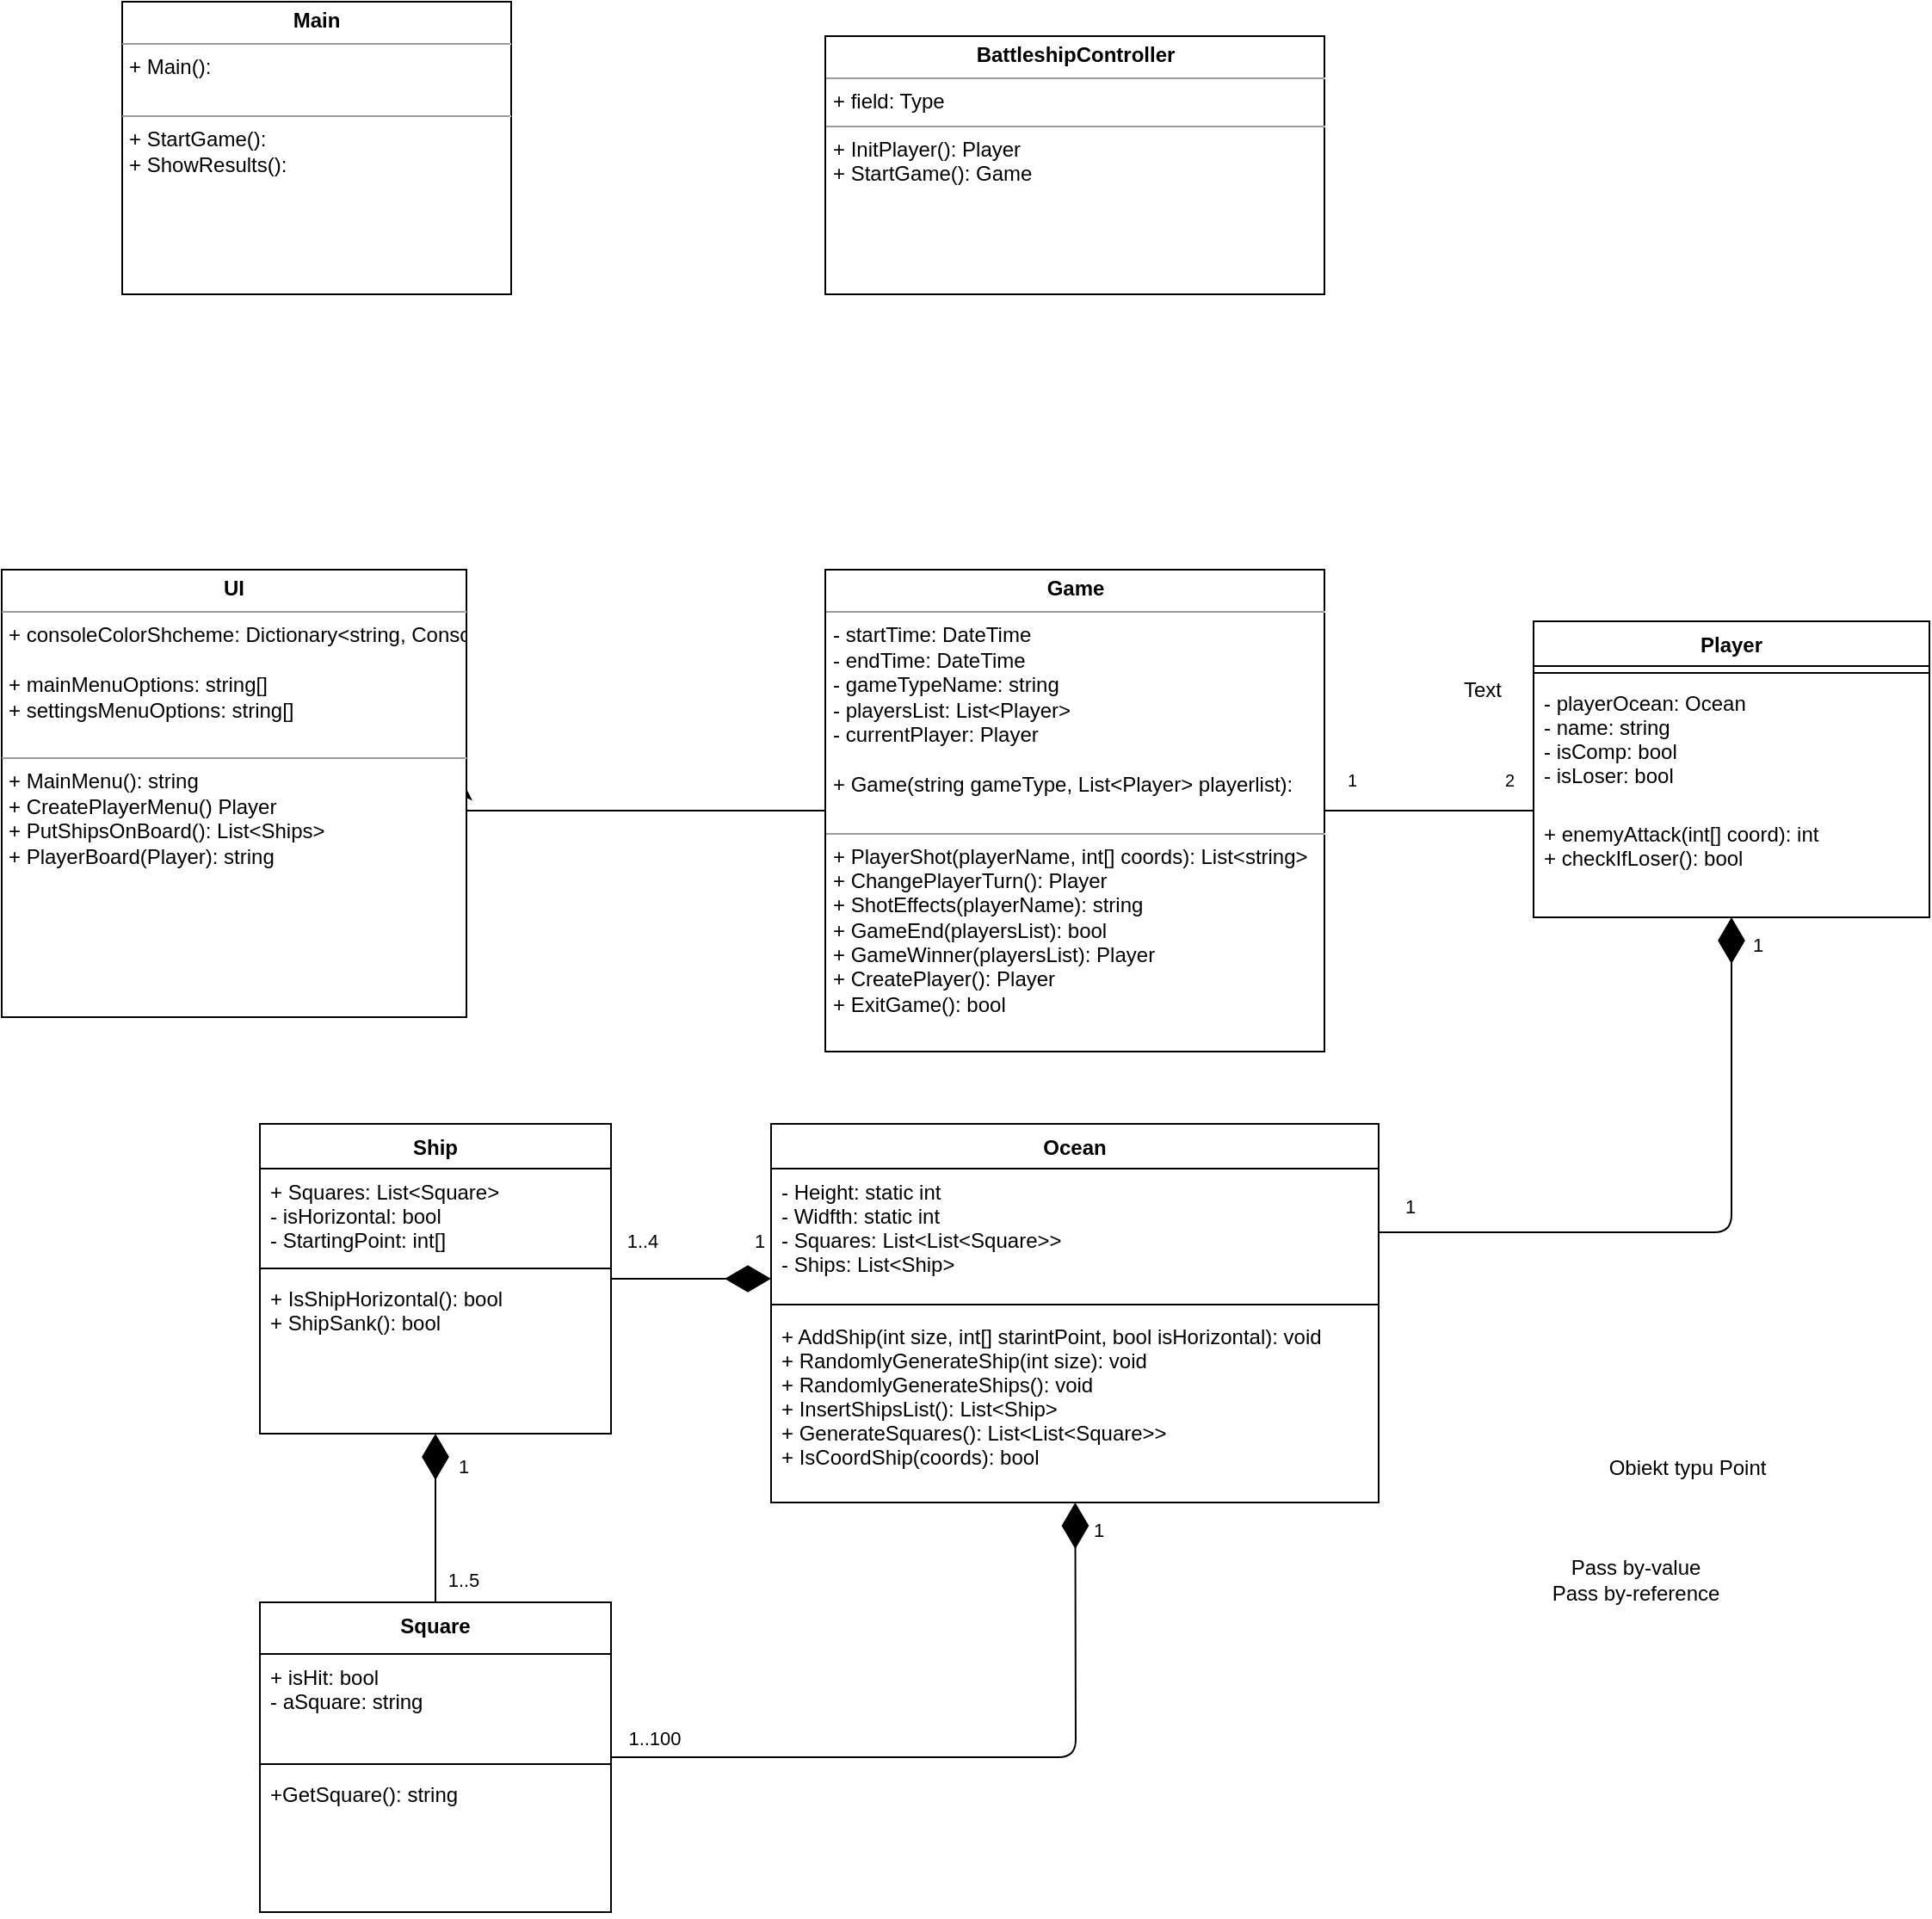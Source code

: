 <mxfile version="13.1.14" type="google"><diagram id="WqYm5joiSSUrJcI7V75g" name="Page-1"><mxGraphModel dx="1646" dy="2041" grid="1" gridSize="10" guides="1" tooltips="1" connect="1" arrows="1" fold="1" page="1" pageScale="1" pageWidth="827" pageHeight="1169" math="0" shadow="0"><root><mxCell id="0"/><mxCell id="1" parent="0"/><mxCell id="n3iTfuI_WsvS8ELYxzIs-18" value="Ocean" style="swimlane;fontStyle=1;align=center;verticalAlign=top;childLayout=stackLayout;horizontal=1;startSize=26;horizontalStack=0;resizeParent=1;resizeParentMax=0;resizeLast=0;collapsible=1;marginBottom=0;" parent="1" vertex="1"><mxGeometry x="587" y="242" width="353" height="220" as="geometry"/></mxCell><mxCell id="n3iTfuI_WsvS8ELYxzIs-19" value="- Height: static int&#xA;- Widfth: static int&#xA;- Squares: List&lt;List&lt;Square&gt;&gt;&#xA;- Ships: List&lt;Ship&gt; &#xA;&#xA;" style="text;strokeColor=none;fillColor=none;align=left;verticalAlign=top;spacingLeft=4;spacingRight=4;overflow=hidden;rotatable=0;points=[[0,0.5],[1,0.5]];portConstraint=eastwest;" parent="n3iTfuI_WsvS8ELYxzIs-18" vertex="1"><mxGeometry y="26" width="353" height="74" as="geometry"/></mxCell><mxCell id="n3iTfuI_WsvS8ELYxzIs-20" value="" style="line;strokeWidth=1;fillColor=none;align=left;verticalAlign=middle;spacingTop=-1;spacingLeft=3;spacingRight=3;rotatable=0;labelPosition=right;points=[];portConstraint=eastwest;" parent="n3iTfuI_WsvS8ELYxzIs-18" vertex="1"><mxGeometry y="100" width="353" height="10" as="geometry"/></mxCell><mxCell id="n3iTfuI_WsvS8ELYxzIs-21" value="+ AddShip(int size, int[] starintPoint, bool isHorizontal): void&#xA;+ RandomlyGenerateShip(int size): void&#xA;+ RandomlyGenerateShips(): void&#xA;+ InsertShipsList(): List&lt;Ship&gt;&#xA;+ GenerateSquares(): List&lt;List&lt;Square&gt;&gt;&#xA;+ IsCoordShip(coords): bool&#xA;&#xA;&#xA;" style="text;strokeColor=none;fillColor=none;align=left;verticalAlign=top;spacingLeft=4;spacingRight=4;overflow=hidden;rotatable=0;points=[[0,0.5],[1,0.5]];portConstraint=eastwest;" parent="n3iTfuI_WsvS8ELYxzIs-18" vertex="1"><mxGeometry y="110" width="353" height="110" as="geometry"/></mxCell><mxCell id="n3iTfuI_WsvS8ELYxzIs-9" value="Square" style="swimlane;fontStyle=1;align=center;verticalAlign=top;childLayout=stackLayout;horizontal=1;startSize=30;horizontalStack=0;resizeParent=1;resizeParentMax=0;resizeLast=0;collapsible=1;marginBottom=0;" parent="1" vertex="1"><mxGeometry x="290" y="520" width="204" height="180" as="geometry"/></mxCell><mxCell id="n3iTfuI_WsvS8ELYxzIs-10" value="+ isHit: bool&#xA;- aSquare: string&#xA;" style="text;strokeColor=none;fillColor=none;align=left;verticalAlign=top;spacingLeft=4;spacingRight=4;overflow=hidden;rotatable=0;points=[[0,0.5],[1,0.5]];portConstraint=eastwest;" parent="n3iTfuI_WsvS8ELYxzIs-9" vertex="1"><mxGeometry y="30" width="204" height="60" as="geometry"/></mxCell><mxCell id="n3iTfuI_WsvS8ELYxzIs-11" value="" style="line;strokeWidth=1;fillColor=none;align=left;verticalAlign=middle;spacingTop=-1;spacingLeft=3;spacingRight=3;rotatable=0;labelPosition=right;points=[];portConstraint=eastwest;" parent="n3iTfuI_WsvS8ELYxzIs-9" vertex="1"><mxGeometry y="90" width="204" height="8" as="geometry"/></mxCell><mxCell id="n3iTfuI_WsvS8ELYxzIs-12" value="+GetSquare(): string" style="text;strokeColor=none;fillColor=none;align=left;verticalAlign=top;spacingLeft=4;spacingRight=4;overflow=hidden;rotatable=0;points=[[0,0.5],[1,0.5]];portConstraint=eastwest;" parent="n3iTfuI_WsvS8ELYxzIs-9" vertex="1"><mxGeometry y="98" width="204" height="82" as="geometry"/></mxCell><mxCell id="OBPzVOfb-bQkmEu8ad0c-22" style="edgeStyle=orthogonalEdgeStyle;rounded=0;orthogonalLoop=1;jettySize=auto;html=1;entryX=0.996;entryY=0.481;entryDx=0;entryDy=0;entryPerimeter=0;" parent="1" source="OBPzVOfb-bQkmEu8ad0c-3" target="OBPzVOfb-bQkmEu8ad0c-5" edge="1"><mxGeometry relative="1" as="geometry"><Array as="points"><mxPoint x="409" y="60"/></Array></mxGeometry></mxCell><mxCell id="OBPzVOfb-bQkmEu8ad0c-3" value="&lt;p style=&quot;margin: 0px ; margin-top: 4px ; text-align: center&quot;&gt;&lt;b&gt;Game&lt;/b&gt;&lt;/p&gt;&lt;hr size=&quot;1&quot;&gt;&lt;p style=&quot;margin: 0px ; margin-left: 4px&quot;&gt;- startTime: DateTime&lt;/p&gt;&lt;p style=&quot;margin: 0px ; margin-left: 4px&quot;&gt;- endTime: DateTime&lt;/p&gt;&lt;p style=&quot;margin: 0px ; margin-left: 4px&quot;&gt;- gameTypeName: string&lt;/p&gt;&lt;p style=&quot;margin: 0px ; margin-left: 4px&quot;&gt;- playersList: List&amp;lt;Player&amp;gt;&lt;/p&gt;&lt;p style=&quot;margin: 0px ; margin-left: 4px&quot;&gt;- currentPlayer: Player&lt;br&gt;&lt;/p&gt;&lt;p style=&quot;margin: 0px ; margin-left: 4px&quot;&gt;&lt;br&gt;&lt;/p&gt;&lt;p style=&quot;margin: 0px ; margin-left: 4px&quot;&gt;+ Game(string gameType, List&amp;lt;Player&amp;gt; playerlist):&lt;br&gt;&lt;/p&gt;&lt;p style=&quot;margin: 0px ; margin-left: 4px&quot;&gt;&lt;br&gt;&lt;/p&gt;&lt;hr size=&quot;1&quot;&gt;&lt;p style=&quot;margin: 0px ; margin-left: 4px&quot;&gt;+ PlayerShot(playerName, int[] coords): List&amp;lt;string&amp;gt;&lt;/p&gt;&lt;p style=&quot;margin: 0px ; margin-left: 4px&quot;&gt;+ ChangePlayerTurn(): Player&lt;/p&gt;&lt;p style=&quot;margin: 0px ; margin-left: 4px&quot;&gt;+ ShotEffects(playerName): string&lt;/p&gt;&lt;p style=&quot;margin: 0px ; margin-left: 4px&quot;&gt;+ GameEnd(playersList): bool&lt;br&gt;&lt;/p&gt;&lt;p style=&quot;margin: 0px ; margin-left: 4px&quot;&gt;+ GameWinner(playersList): Player&lt;/p&gt;&lt;p style=&quot;margin: 0px ; margin-left: 4px&quot;&gt;+ CreatePlayer(): Player&lt;/p&gt;&lt;p style=&quot;margin: 0px ; margin-left: 4px&quot;&gt;+ ExitGame(): bool&lt;br&gt;&lt;/p&gt;" style="verticalAlign=top;align=left;overflow=fill;fontSize=12;fontFamily=Helvetica;html=1;" parent="1" vertex="1"><mxGeometry x="618.5" y="-80" width="290" height="280" as="geometry"/></mxCell><mxCell id="OBPzVOfb-bQkmEu8ad0c-4" value="&lt;p style=&quot;margin: 0px ; margin-top: 4px ; text-align: center&quot;&gt;&lt;b&gt;Main&lt;/b&gt;&lt;/p&gt;&lt;hr size=&quot;1&quot;&gt;&lt;p style=&quot;margin: 0px ; margin-left: 4px&quot;&gt;+ Main():&lt;/p&gt;&lt;p style=&quot;margin: 0px ; margin-left: 4px&quot;&gt;&lt;br&gt;&lt;/p&gt;&lt;hr size=&quot;1&quot;&gt;&lt;p style=&quot;margin: 0px ; margin-left: 4px&quot;&gt;+ StartGame():&lt;/p&gt;&lt;p style=&quot;margin: 0px ; margin-left: 4px&quot;&gt;+ ShowResults():&lt;/p&gt;&lt;p style=&quot;margin: 0px ; margin-left: 4px&quot;&gt;&lt;br&gt;&lt;/p&gt;" style="verticalAlign=top;align=left;overflow=fill;fontSize=12;fontFamily=Helvetica;html=1;" parent="1" vertex="1"><mxGeometry x="210" y="-410" width="226" height="170" as="geometry"/></mxCell><mxCell id="OBPzVOfb-bQkmEu8ad0c-5" value="&lt;p style=&quot;margin: 0px ; margin-top: 4px ; text-align: center&quot;&gt;&lt;b&gt;UI&lt;/b&gt;&lt;br&gt;&lt;/p&gt;&lt;hr size=&quot;1&quot;&gt;&lt;p style=&quot;margin: 0px ; margin-left: 4px&quot;&gt;+ consoleColorShcheme: Dictionary&amp;lt;string, ConsoleColor&amp;gt;&lt;br&gt;&lt;/p&gt;&lt;p style=&quot;margin: 0px ; margin-left: 4px&quot;&gt;&lt;br&gt;&lt;/p&gt;&lt;p style=&quot;margin: 0px ; margin-left: 4px&quot;&gt;+ mainMenuOptions: string[]&lt;/p&gt;&lt;p style=&quot;margin: 0px ; margin-left: 4px&quot;&gt;+ settingsMenuOptions: string[]&lt;br&gt;&lt;/p&gt;&lt;p style=&quot;margin: 0px ; margin-left: 4px&quot;&gt;&lt;br&gt;&lt;/p&gt;&lt;hr size=&quot;1&quot;&gt;&lt;p style=&quot;margin: 0px ; margin-left: 4px&quot;&gt;+ MainMenu(): string&lt;/p&gt;&lt;p style=&quot;margin: 0px ; margin-left: 4px&quot;&gt;+ CreatePlayerMenu() Player&lt;/p&gt;&lt;p style=&quot;margin: 0px ; margin-left: 4px&quot;&gt;+ PutShipsOnBoard(): List&amp;lt;Ships&amp;gt;&lt;/p&gt;&lt;p style=&quot;margin: 0px ; margin-left: 4px&quot;&gt;+ PlayerBoard(Player): string&lt;br&gt;&lt;/p&gt;" style="verticalAlign=top;align=left;overflow=fill;fontSize=12;fontFamily=Helvetica;html=1;" parent="1" vertex="1"><mxGeometry x="140" y="-80" width="270" height="260" as="geometry"/></mxCell><mxCell id="n3iTfuI_WsvS8ELYxzIs-22" value="Player" style="swimlane;fontStyle=1;align=center;verticalAlign=top;childLayout=stackLayout;horizontal=1;startSize=26;horizontalStack=0;resizeParent=1;resizeParentMax=0;resizeLast=0;collapsible=1;marginBottom=0;" parent="1" vertex="1"><mxGeometry x="1030" y="-50" width="230" height="172" as="geometry"/></mxCell><mxCell id="n3iTfuI_WsvS8ELYxzIs-24" value="" style="line;strokeWidth=1;fillColor=none;align=left;verticalAlign=middle;spacingTop=-1;spacingLeft=3;spacingRight=3;rotatable=0;labelPosition=right;points=[];portConstraint=eastwest;" parent="n3iTfuI_WsvS8ELYxzIs-22" vertex="1"><mxGeometry y="26" width="230" height="8" as="geometry"/></mxCell><mxCell id="n3iTfuI_WsvS8ELYxzIs-23" value="- playerOcean: Ocean&#xA;- name: string&#xA;- isComp: bool&#xA;- isLoser: bool&#xA;&#xA;" style="text;strokeColor=none;fillColor=none;align=left;verticalAlign=top;spacingLeft=4;spacingRight=4;overflow=hidden;rotatable=0;points=[[0,0.5],[1,0.5]];portConstraint=eastwest;" parent="n3iTfuI_WsvS8ELYxzIs-22" vertex="1"><mxGeometry y="34" width="230" height="76" as="geometry"/></mxCell><mxCell id="n3iTfuI_WsvS8ELYxzIs-25" value="+ enemyAttack(int[] coord): int&#xA;+ checkIfLoser(): bool&#xA;" style="text;strokeColor=none;fillColor=none;align=left;verticalAlign=top;spacingLeft=4;spacingRight=4;overflow=hidden;rotatable=0;points=[[0,0.5],[1,0.5]];portConstraint=eastwest;" parent="n3iTfuI_WsvS8ELYxzIs-22" vertex="1"><mxGeometry y="110" width="230" height="62" as="geometry"/></mxCell><object label="" placeholders="1" id="75yQYSMLNMDLSjtFaGEJ-11"><mxCell style="endArrow=diamondThin;endFill=1;endSize=24;html=1;" parent="1" source="n3iTfuI_WsvS8ELYxzIs-9" target="n3iTfuI_WsvS8ELYxzIs-18" edge="1"><mxGeometry width="160" relative="1" as="geometry"><mxPoint x="540" y="600" as="sourcePoint"/><mxPoint x="700" y="600" as="targetPoint"/><Array as="points"><mxPoint x="764" y="610"/></Array></mxGeometry></mxCell></object><mxCell id="75yQYSMLNMDLSjtFaGEJ-12" value="1" style="edgeLabel;html=1;align=center;verticalAlign=middle;resizable=0;points=[];" parent="75yQYSMLNMDLSjtFaGEJ-11" vertex="1" connectable="0"><mxGeometry x="0.924" y="2" relative="1" as="geometry"><mxPoint x="14.87" as="offset"/></mxGeometry></mxCell><mxCell id="75yQYSMLNMDLSjtFaGEJ-13" value="1..100" style="edgeLabel;html=1;align=center;verticalAlign=middle;resizable=0;points=[];" parent="75yQYSMLNMDLSjtFaGEJ-11" vertex="1" connectable="0"><mxGeometry x="-0.958" relative="1" as="geometry"><mxPoint x="16.23" y="-11.54" as="offset"/></mxGeometry></mxCell><object label="" placeholders="1" id="75yQYSMLNMDLSjtFaGEJ-14"><mxCell style="endArrow=diamondThin;endFill=1;endSize=24;html=1;exitX=0.5;exitY=0;exitDx=0;exitDy=0;" parent="1" source="n3iTfuI_WsvS8ELYxzIs-9" target="_Z2gZEgd2pqQ_VvyHOUR-5" edge="1"><mxGeometry width="160" relative="1" as="geometry"><mxPoint x="220.0" y="583.66" as="sourcePoint"/><mxPoint x="390" y="470" as="targetPoint"/></mxGeometry></mxCell></object><mxCell id="75yQYSMLNMDLSjtFaGEJ-15" value="1" style="edgeLabel;html=1;align=center;verticalAlign=middle;resizable=0;points=[];" parent="75yQYSMLNMDLSjtFaGEJ-14" vertex="1" connectable="0"><mxGeometry x="0.924" y="2" relative="1" as="geometry"><mxPoint x="18" y="15" as="offset"/></mxGeometry></mxCell><mxCell id="75yQYSMLNMDLSjtFaGEJ-16" value="1..5" style="edgeLabel;html=1;align=center;verticalAlign=middle;resizable=0;points=[];" parent="75yQYSMLNMDLSjtFaGEJ-14" vertex="1" connectable="0"><mxGeometry x="-0.958" relative="1" as="geometry"><mxPoint x="16" y="-11.54" as="offset"/></mxGeometry></mxCell><mxCell id="_Z2gZEgd2pqQ_VvyHOUR-2" value="Ship" style="swimlane;fontStyle=1;align=center;verticalAlign=top;childLayout=stackLayout;horizontal=1;startSize=26;horizontalStack=0;resizeParent=1;resizeParentMax=0;resizeLast=0;collapsible=1;marginBottom=0;strokeColor=#000000;" parent="1" vertex="1"><mxGeometry x="290" y="242" width="204" height="180" as="geometry"/></mxCell><mxCell id="_Z2gZEgd2pqQ_VvyHOUR-3" value="+ Squares: List&lt;Square&gt;&#xA;- isHorizontal: bool&#xA;- StartingPoint: int[]" style="text;strokeColor=none;fillColor=none;align=left;verticalAlign=top;spacingLeft=4;spacingRight=4;overflow=hidden;rotatable=0;points=[[0,0.5],[1,0.5]];portConstraint=eastwest;" parent="_Z2gZEgd2pqQ_VvyHOUR-2" vertex="1"><mxGeometry y="26" width="204" height="54" as="geometry"/></mxCell><mxCell id="_Z2gZEgd2pqQ_VvyHOUR-4" value="" style="line;strokeWidth=1;fillColor=none;align=left;verticalAlign=middle;spacingTop=-1;spacingLeft=3;spacingRight=3;rotatable=0;labelPosition=right;points=[];portConstraint=eastwest;" parent="_Z2gZEgd2pqQ_VvyHOUR-2" vertex="1"><mxGeometry y="80" width="204" height="8" as="geometry"/></mxCell><mxCell id="_Z2gZEgd2pqQ_VvyHOUR-5" value="+ IsShipHorizontal(): bool&#xA;+ ShipSank(): bool&#xA;" style="text;strokeColor=none;fillColor=none;align=left;verticalAlign=top;spacingLeft=4;spacingRight=4;overflow=hidden;rotatable=0;points=[[0,0.5],[1,0.5]];portConstraint=eastwest;" parent="_Z2gZEgd2pqQ_VvyHOUR-2" vertex="1"><mxGeometry y="88" width="204" height="92" as="geometry"/></mxCell><object label="" placeholders="1" id="75yQYSMLNMDLSjtFaGEJ-17"><mxCell style="endArrow=diamondThin;endFill=1;endSize=24;html=1;" parent="1" source="_Z2gZEgd2pqQ_VvyHOUR-2" target="n3iTfuI_WsvS8ELYxzIs-18" edge="1"><mxGeometry width="160" relative="1" as="geometry"><mxPoint x="520" y="300" as="sourcePoint"/><mxPoint x="570" y="300" as="targetPoint"/><Array as="points"><mxPoint x="587" y="332"/></Array></mxGeometry></mxCell></object><mxCell id="75yQYSMLNMDLSjtFaGEJ-18" value="1" style="edgeLabel;html=1;align=center;verticalAlign=middle;resizable=0;points=[];" parent="75yQYSMLNMDLSjtFaGEJ-17" vertex="1" connectable="0"><mxGeometry x="0.924" y="2" relative="1" as="geometry"><mxPoint x="-3.6" y="-20" as="offset"/></mxGeometry></mxCell><mxCell id="75yQYSMLNMDLSjtFaGEJ-19" value="1..4" style="edgeLabel;html=1;align=center;verticalAlign=middle;resizable=0;points=[];" parent="75yQYSMLNMDLSjtFaGEJ-17" vertex="1" connectable="0"><mxGeometry x="-0.958" relative="1" as="geometry"><mxPoint x="16" y="-22" as="offset"/></mxGeometry></mxCell><mxCell id="75yQYSMLNMDLSjtFaGEJ-20" style="edgeStyle=orthogonalEdgeStyle;rounded=1;orthogonalLoop=1;jettySize=auto;html=1;endFill=1;endArrow=diamondThin;endSize=24;" parent="1" source="n3iTfuI_WsvS8ELYxzIs-19" target="n3iTfuI_WsvS8ELYxzIs-22" edge="1"><mxGeometry relative="1" as="geometry"/></mxCell><mxCell id="75yQYSMLNMDLSjtFaGEJ-21" value="1" style="edgeLabel;html=1;align=center;verticalAlign=middle;resizable=0;points=[];" parent="75yQYSMLNMDLSjtFaGEJ-20" vertex="1" connectable="0"><mxGeometry x="0.921" y="1" relative="1" as="geometry"><mxPoint x="16" as="offset"/></mxGeometry></mxCell><mxCell id="75yQYSMLNMDLSjtFaGEJ-22" value="1" style="edgeLabel;html=1;align=center;verticalAlign=middle;resizable=0;points=[];" parent="75yQYSMLNMDLSjtFaGEJ-20" vertex="1" connectable="0"><mxGeometry x="-0.906" relative="1" as="geometry"><mxPoint y="-15" as="offset"/></mxGeometry></mxCell><mxCell id="75yQYSMLNMDLSjtFaGEJ-23" value="" style="endArrow=none;html=1;edgeStyle=orthogonalEdgeStyle;" parent="1" source="OBPzVOfb-bQkmEu8ad0c-3" target="n3iTfuI_WsvS8ELYxzIs-22" edge="1"><mxGeometry relative="1" as="geometry"><mxPoint x="940" y="50" as="sourcePoint"/><mxPoint x="1100" y="50" as="targetPoint"/><Array as="points"><mxPoint x="1000" y="60"/><mxPoint x="1000" y="60"/></Array></mxGeometry></mxCell><mxCell id="75yQYSMLNMDLSjtFaGEJ-24" value="1" style="resizable=0;html=1;align=left;verticalAlign=bottom;labelBackgroundColor=#ffffff;fontSize=10;" parent="75yQYSMLNMDLSjtFaGEJ-23" connectable="0" vertex="1"><mxGeometry x="-1" relative="1" as="geometry"><mxPoint x="11.5" y="-10" as="offset"/></mxGeometry></mxCell><mxCell id="75yQYSMLNMDLSjtFaGEJ-25" value="2" style="resizable=0;html=1;align=right;verticalAlign=bottom;labelBackgroundColor=#ffffff;fontSize=10;" parent="75yQYSMLNMDLSjtFaGEJ-23" connectable="0" vertex="1"><mxGeometry x="1" relative="1" as="geometry"><mxPoint x="-10.5" y="-10" as="offset"/></mxGeometry></mxCell><mxCell id="55NvqDnz5QuNAKNshnML-1" value="Obiekt typu Point" style="text;html=1;align=center;verticalAlign=middle;resizable=0;points=[];autosize=1;" parent="1" vertex="1"><mxGeometry x="1069" y="432" width="100" height="20" as="geometry"/></mxCell><mxCell id="55NvqDnz5QuNAKNshnML-2" value="&lt;div&gt;Pass by-value&lt;/div&gt;&lt;div&gt;Pass by-reference&lt;br&gt;&lt;/div&gt;" style="text;html=1;align=center;verticalAlign=middle;resizable=0;points=[];autosize=1;" parent="1" vertex="1"><mxGeometry x="1029" y="492" width="120" height="30" as="geometry"/></mxCell><mxCell id="55NvqDnz5QuNAKNshnML-3" value="&lt;p style=&quot;margin: 0px ; margin-top: 4px ; text-align: center&quot;&gt;&lt;b&gt;BattleshipController&lt;/b&gt;&lt;br&gt;&lt;/p&gt;&lt;hr size=&quot;1&quot;&gt;&lt;p style=&quot;margin: 0px ; margin-left: 4px&quot;&gt;+ field: Type&lt;/p&gt;&lt;hr size=&quot;1&quot;&gt;&lt;p style=&quot;margin: 0px ; margin-left: 4px&quot;&gt;+ InitPlayer(): Player&lt;br&gt;&lt;/p&gt;&lt;p style=&quot;margin: 0px ; margin-left: 4px&quot;&gt;+ StartGame(): Game&lt;br&gt;&lt;/p&gt;" style="verticalAlign=top;align=left;overflow=fill;fontSize=12;fontFamily=Helvetica;html=1;" parent="1" vertex="1"><mxGeometry x="618.5" y="-390" width="290" height="150" as="geometry"/></mxCell><mxCell id="KbPquvpG_kXn52QAHx-x-1" value="Text" style="text;html=1;align=center;verticalAlign=middle;resizable=0;points=[];autosize=1;" vertex="1" parent="1"><mxGeometry x="980" y="-20" width="40" height="20" as="geometry"/></mxCell></root></mxGraphModel></diagram></mxfile>